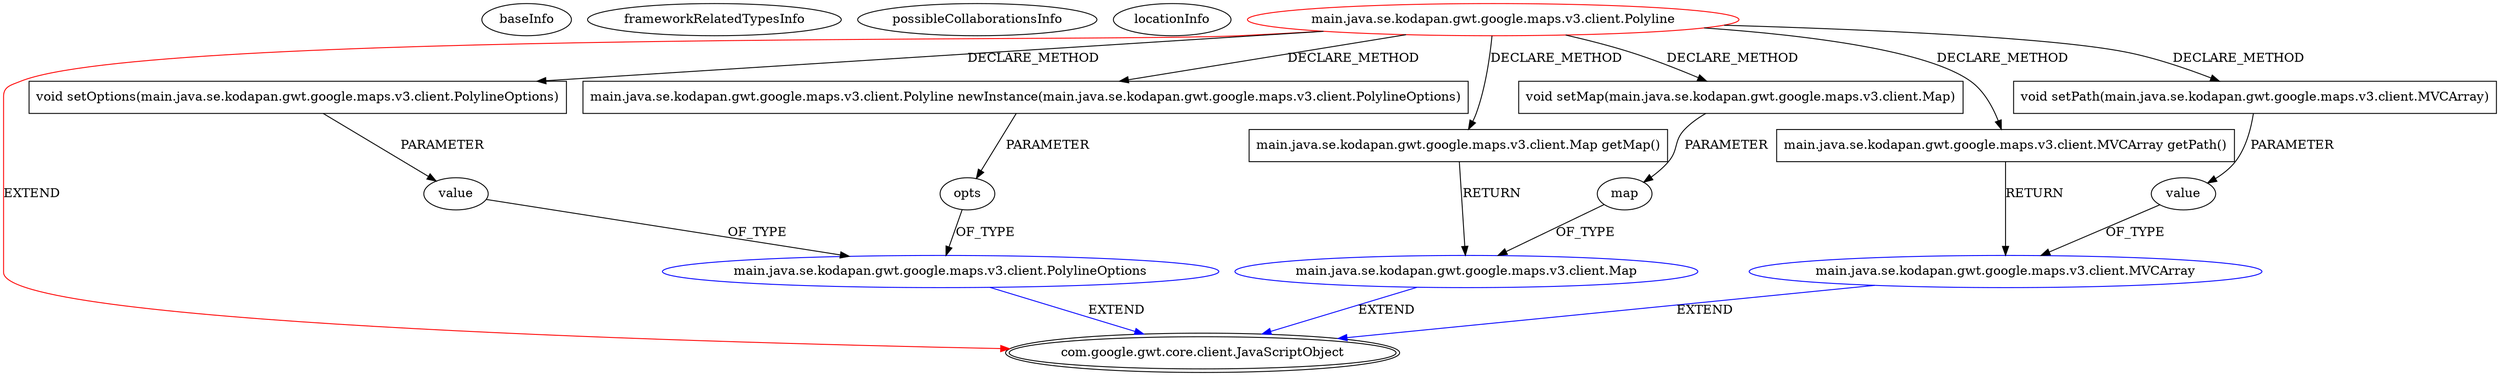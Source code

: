 digraph {
baseInfo[graphId=3375,category="extension_graph",isAnonymous=false,possibleRelation=true]
frameworkRelatedTypesInfo[0="com.google.gwt.core.client.JavaScriptObject"]
possibleCollaborationsInfo[0="3375~CLIENT_METHOD_DECLARATION-PARAMETER_DECLARATION-CLIENT_METHOD_DECLARATION-PARAMETER_DECLARATION-~com.google.gwt.core.client.JavaScriptObject ~com.google.gwt.core.client.JavaScriptObject ~false~false",1="3375~CLIENT_METHOD_DECLARATION-RETURN_TYPE-CLIENT_METHOD_DECLARATION-PARAMETER_DECLARATION-~com.google.gwt.core.client.JavaScriptObject ~com.google.gwt.core.client.JavaScriptObject ~false~false"]
locationInfo[projectName="karlwettin-kodapan-gwt-google-map-v3",filePath="/karlwettin-kodapan-gwt-google-map-v3/kodapan-gwt-google-map-v3-master/src/main/java/se/kodapan/gwt/google/maps/v3/client/Polyline.java",contextSignature="Polyline",graphId="3375"]
0[label="main.java.se.kodapan.gwt.google.maps.v3.client.Polyline",vertexType="ROOT_CLIENT_CLASS_DECLARATION",isFrameworkType=false,color=red]
1[label="com.google.gwt.core.client.JavaScriptObject",vertexType="FRAMEWORK_CLASS_TYPE",isFrameworkType=true,peripheries=2]
3[label="main.java.se.kodapan.gwt.google.maps.v3.client.Polyline newInstance(main.java.se.kodapan.gwt.google.maps.v3.client.PolylineOptions)",vertexType="CLIENT_METHOD_DECLARATION",isFrameworkType=false,shape=box]
4[label="opts",vertexType="PARAMETER_DECLARATION",isFrameworkType=false]
5[label="main.java.se.kodapan.gwt.google.maps.v3.client.PolylineOptions",vertexType="REFERENCE_CLIENT_CLASS_DECLARATION",isFrameworkType=false,color=blue]
7[label="void setMap(main.java.se.kodapan.gwt.google.maps.v3.client.Map)",vertexType="CLIENT_METHOD_DECLARATION",isFrameworkType=false,shape=box]
8[label="map",vertexType="PARAMETER_DECLARATION",isFrameworkType=false]
9[label="main.java.se.kodapan.gwt.google.maps.v3.client.Map",vertexType="REFERENCE_CLIENT_CLASS_DECLARATION",isFrameworkType=false,color=blue]
11[label="main.java.se.kodapan.gwt.google.maps.v3.client.Map getMap()",vertexType="CLIENT_METHOD_DECLARATION",isFrameworkType=false,shape=box]
13[label="void setOptions(main.java.se.kodapan.gwt.google.maps.v3.client.PolylineOptions)",vertexType="CLIENT_METHOD_DECLARATION",isFrameworkType=false,shape=box]
14[label="value",vertexType="PARAMETER_DECLARATION",isFrameworkType=false]
19[label="void setPath(main.java.se.kodapan.gwt.google.maps.v3.client.MVCArray)",vertexType="CLIENT_METHOD_DECLARATION",isFrameworkType=false,shape=box]
20[label="value",vertexType="PARAMETER_DECLARATION",isFrameworkType=false]
21[label="main.java.se.kodapan.gwt.google.maps.v3.client.MVCArray",vertexType="REFERENCE_CLIENT_CLASS_DECLARATION",isFrameworkType=false,color=blue]
23[label="main.java.se.kodapan.gwt.google.maps.v3.client.MVCArray getPath()",vertexType="CLIENT_METHOD_DECLARATION",isFrameworkType=false,shape=box]
0->1[label="EXTEND",color=red]
0->3[label="DECLARE_METHOD"]
5->1[label="EXTEND",color=blue]
4->5[label="OF_TYPE"]
3->4[label="PARAMETER"]
0->7[label="DECLARE_METHOD"]
9->1[label="EXTEND",color=blue]
8->9[label="OF_TYPE"]
7->8[label="PARAMETER"]
0->11[label="DECLARE_METHOD"]
11->9[label="RETURN"]
0->13[label="DECLARE_METHOD"]
14->5[label="OF_TYPE"]
13->14[label="PARAMETER"]
0->19[label="DECLARE_METHOD"]
21->1[label="EXTEND",color=blue]
20->21[label="OF_TYPE"]
19->20[label="PARAMETER"]
0->23[label="DECLARE_METHOD"]
23->21[label="RETURN"]
}
